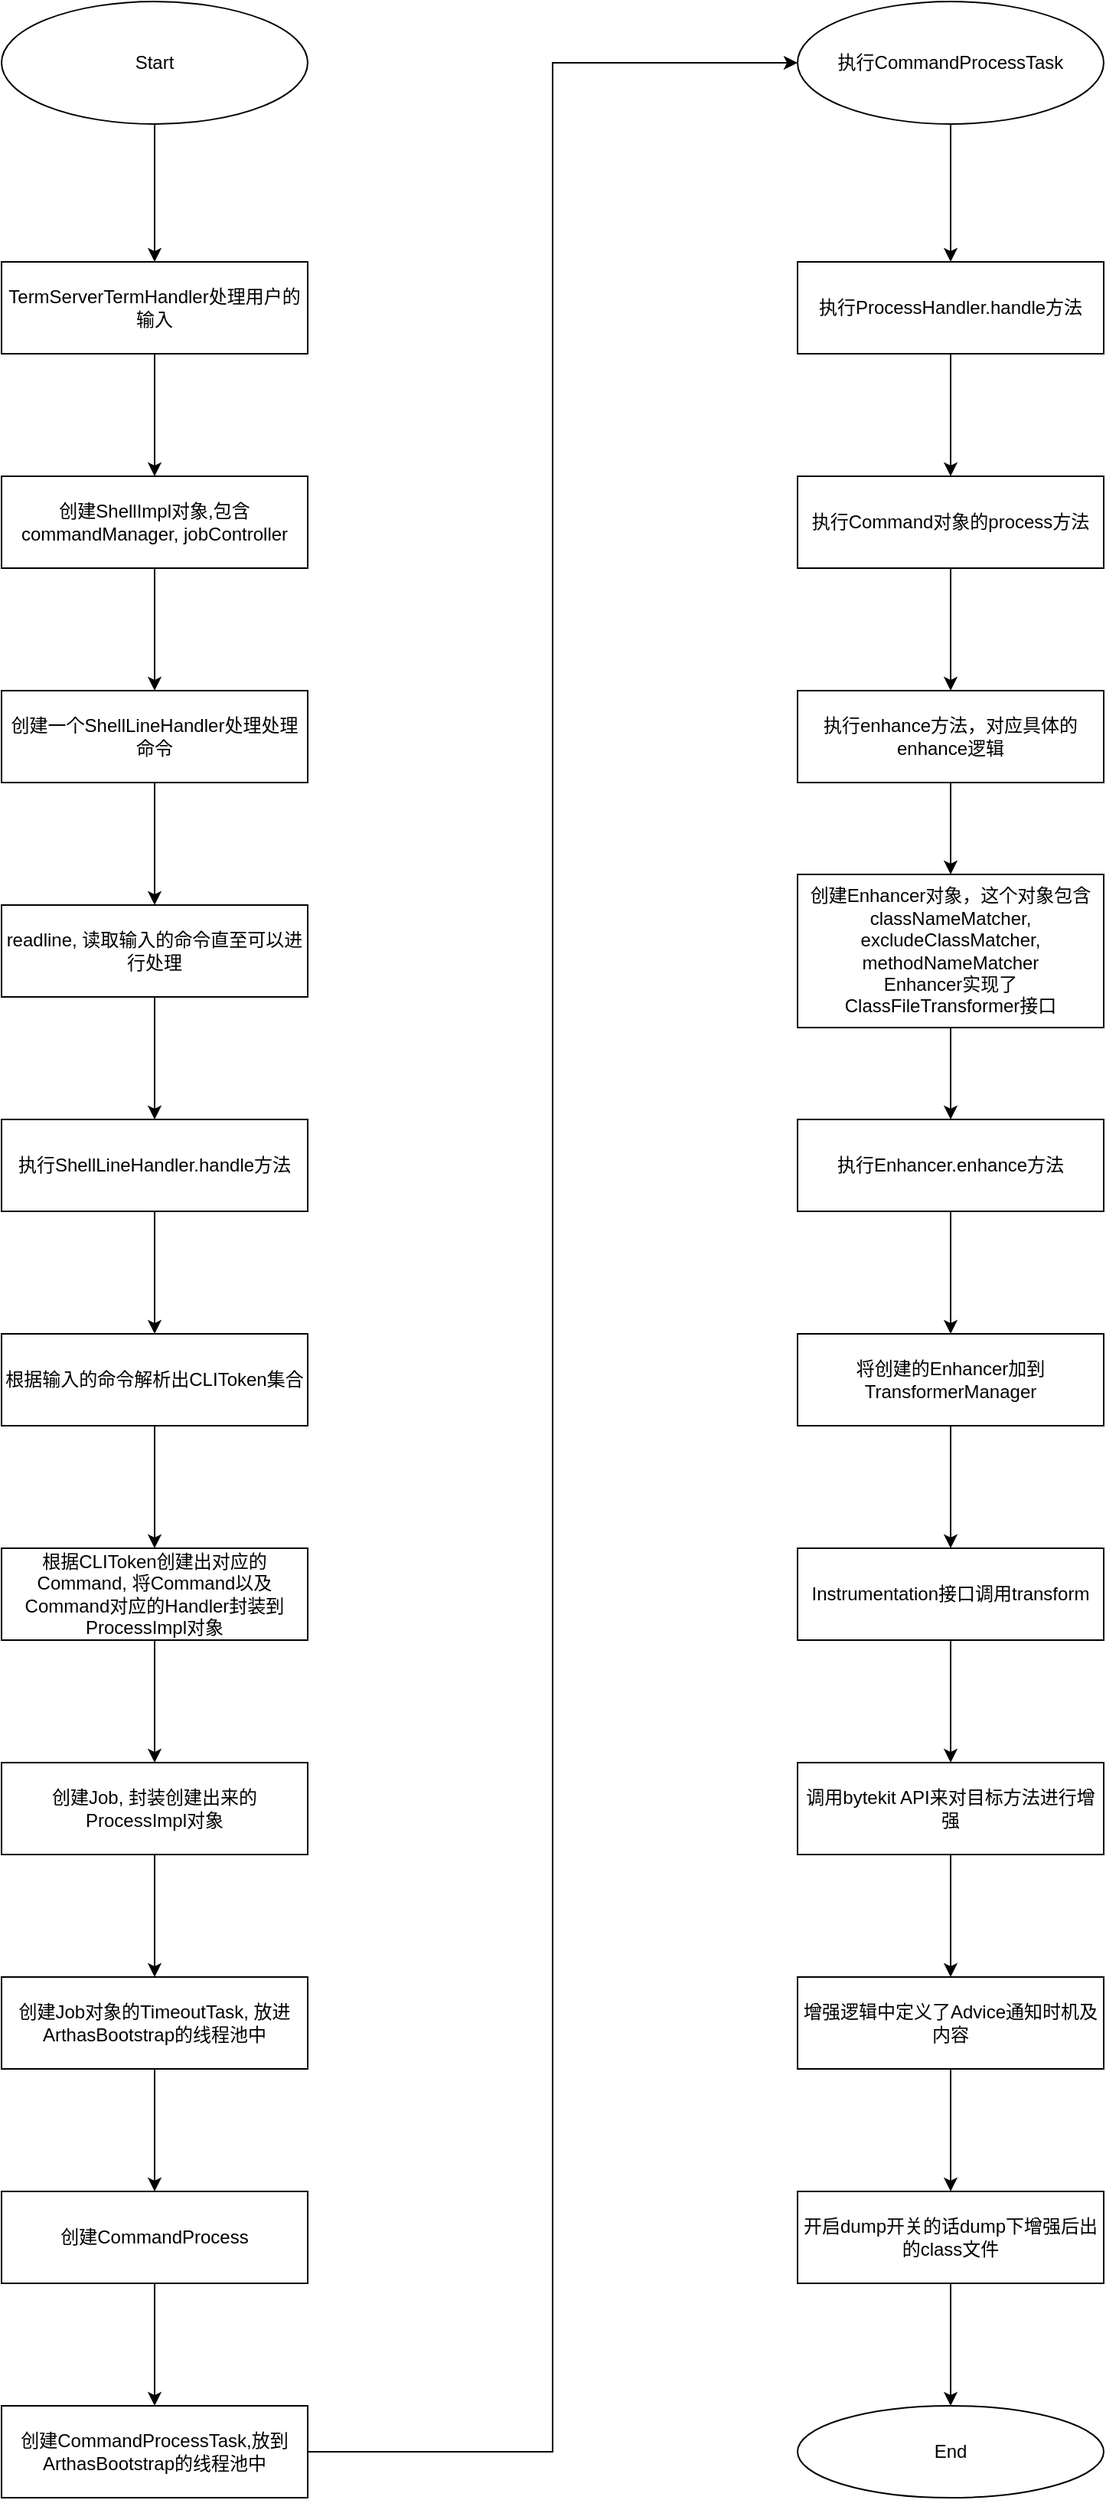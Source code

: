 <mxfile version="18.1.2" type="device"><diagram id="-11nrXywvpwPs9eJPRLT" name="Page-1"><mxGraphModel dx="2844" dy="1588" grid="1" gridSize="10" guides="1" tooltips="1" connect="1" arrows="1" fold="1" page="1" pageScale="1" pageWidth="827" pageHeight="1169" math="0" shadow="0"><root><mxCell id="0"/><mxCell id="1" parent="0"/><mxCell id="bgpJQf_e7ujBuUoW9oX3-3" value="" style="edgeStyle=orthogonalEdgeStyle;rounded=0;orthogonalLoop=1;jettySize=auto;html=1;" edge="1" parent="1" source="bgpJQf_e7ujBuUoW9oX3-1" target="bgpJQf_e7ujBuUoW9oX3-2"><mxGeometry relative="1" as="geometry"/></mxCell><mxCell id="bgpJQf_e7ujBuUoW9oX3-1" value="Start" style="ellipse;whiteSpace=wrap;html=1;" vertex="1" parent="1"><mxGeometry x="80" width="200" height="80" as="geometry"/></mxCell><mxCell id="bgpJQf_e7ujBuUoW9oX3-5" value="" style="edgeStyle=orthogonalEdgeStyle;rounded=0;orthogonalLoop=1;jettySize=auto;html=1;" edge="1" parent="1" source="bgpJQf_e7ujBuUoW9oX3-2" target="bgpJQf_e7ujBuUoW9oX3-4"><mxGeometry relative="1" as="geometry"/></mxCell><mxCell id="bgpJQf_e7ujBuUoW9oX3-2" value="TermServerTermHandler处理用户的输入" style="whiteSpace=wrap;html=1;" vertex="1" parent="1"><mxGeometry x="80" y="170" width="200" height="60" as="geometry"/></mxCell><mxCell id="bgpJQf_e7ujBuUoW9oX3-7" value="" style="edgeStyle=orthogonalEdgeStyle;rounded=0;orthogonalLoop=1;jettySize=auto;html=1;" edge="1" parent="1" source="bgpJQf_e7ujBuUoW9oX3-4" target="bgpJQf_e7ujBuUoW9oX3-6"><mxGeometry relative="1" as="geometry"/></mxCell><mxCell id="bgpJQf_e7ujBuUoW9oX3-4" value="创建ShellImpl对象,包含commandManager, jobController" style="whiteSpace=wrap;html=1;" vertex="1" parent="1"><mxGeometry x="80" y="310" width="200" height="60" as="geometry"/></mxCell><mxCell id="bgpJQf_e7ujBuUoW9oX3-9" value="" style="edgeStyle=orthogonalEdgeStyle;rounded=0;orthogonalLoop=1;jettySize=auto;html=1;" edge="1" parent="1" source="bgpJQf_e7ujBuUoW9oX3-6" target="bgpJQf_e7ujBuUoW9oX3-8"><mxGeometry relative="1" as="geometry"/></mxCell><mxCell id="bgpJQf_e7ujBuUoW9oX3-6" value="创建一个ShellLineHandler处理处理命令" style="whiteSpace=wrap;html=1;" vertex="1" parent="1"><mxGeometry x="80" y="450" width="200" height="60" as="geometry"/></mxCell><mxCell id="bgpJQf_e7ujBuUoW9oX3-11" value="" style="edgeStyle=orthogonalEdgeStyle;rounded=0;orthogonalLoop=1;jettySize=auto;html=1;" edge="1" parent="1" source="bgpJQf_e7ujBuUoW9oX3-8" target="bgpJQf_e7ujBuUoW9oX3-10"><mxGeometry relative="1" as="geometry"/></mxCell><mxCell id="bgpJQf_e7ujBuUoW9oX3-8" value="readline, 读取输入的命令直至可以进行处理" style="whiteSpace=wrap;html=1;" vertex="1" parent="1"><mxGeometry x="80" y="590" width="200" height="60" as="geometry"/></mxCell><mxCell id="bgpJQf_e7ujBuUoW9oX3-13" value="" style="edgeStyle=orthogonalEdgeStyle;rounded=0;orthogonalLoop=1;jettySize=auto;html=1;" edge="1" parent="1" source="bgpJQf_e7ujBuUoW9oX3-10" target="bgpJQf_e7ujBuUoW9oX3-12"><mxGeometry relative="1" as="geometry"/></mxCell><mxCell id="bgpJQf_e7ujBuUoW9oX3-10" value="执行ShellLineHandler.handle方法" style="whiteSpace=wrap;html=1;" vertex="1" parent="1"><mxGeometry x="80" y="730" width="200" height="60" as="geometry"/></mxCell><mxCell id="bgpJQf_e7ujBuUoW9oX3-15" value="" style="edgeStyle=orthogonalEdgeStyle;rounded=0;orthogonalLoop=1;jettySize=auto;html=1;" edge="1" parent="1" source="bgpJQf_e7ujBuUoW9oX3-12" target="bgpJQf_e7ujBuUoW9oX3-14"><mxGeometry relative="1" as="geometry"/></mxCell><mxCell id="bgpJQf_e7ujBuUoW9oX3-12" value="根据输入的命令解析出CLIToken集合" style="whiteSpace=wrap;html=1;" vertex="1" parent="1"><mxGeometry x="80" y="870" width="200" height="60" as="geometry"/></mxCell><mxCell id="bgpJQf_e7ujBuUoW9oX3-17" value="" style="edgeStyle=orthogonalEdgeStyle;rounded=0;orthogonalLoop=1;jettySize=auto;html=1;" edge="1" parent="1" source="bgpJQf_e7ujBuUoW9oX3-14" target="bgpJQf_e7ujBuUoW9oX3-16"><mxGeometry relative="1" as="geometry"/></mxCell><mxCell id="bgpJQf_e7ujBuUoW9oX3-14" value="根据CLIToken创建出对应的Command, 将Command以及Command对应的Handler封装到ProcessImpl对象" style="whiteSpace=wrap;html=1;" vertex="1" parent="1"><mxGeometry x="80" y="1010" width="200" height="60" as="geometry"/></mxCell><mxCell id="bgpJQf_e7ujBuUoW9oX3-19" value="" style="edgeStyle=orthogonalEdgeStyle;rounded=0;orthogonalLoop=1;jettySize=auto;html=1;" edge="1" parent="1" source="bgpJQf_e7ujBuUoW9oX3-16" target="bgpJQf_e7ujBuUoW9oX3-18"><mxGeometry relative="1" as="geometry"/></mxCell><mxCell id="bgpJQf_e7ujBuUoW9oX3-16" value="创建Job, 封装创建出来的ProcessImpl对象" style="whiteSpace=wrap;html=1;" vertex="1" parent="1"><mxGeometry x="80" y="1150" width="200" height="60" as="geometry"/></mxCell><mxCell id="bgpJQf_e7ujBuUoW9oX3-21" value="" style="edgeStyle=orthogonalEdgeStyle;rounded=0;orthogonalLoop=1;jettySize=auto;html=1;" edge="1" parent="1" source="bgpJQf_e7ujBuUoW9oX3-18" target="bgpJQf_e7ujBuUoW9oX3-20"><mxGeometry relative="1" as="geometry"/></mxCell><mxCell id="bgpJQf_e7ujBuUoW9oX3-18" value="创建Job对象的TimeoutTask, 放进ArthasBootstrap的线程池中" style="whiteSpace=wrap;html=1;" vertex="1" parent="1"><mxGeometry x="80" y="1290" width="200" height="60" as="geometry"/></mxCell><mxCell id="bgpJQf_e7ujBuUoW9oX3-23" value="" style="edgeStyle=orthogonalEdgeStyle;rounded=0;orthogonalLoop=1;jettySize=auto;html=1;" edge="1" parent="1" source="bgpJQf_e7ujBuUoW9oX3-20" target="bgpJQf_e7ujBuUoW9oX3-22"><mxGeometry relative="1" as="geometry"/></mxCell><mxCell id="bgpJQf_e7ujBuUoW9oX3-20" value="创建CommandProcess" style="whiteSpace=wrap;html=1;" vertex="1" parent="1"><mxGeometry x="80" y="1430" width="200" height="60" as="geometry"/></mxCell><mxCell id="bgpJQf_e7ujBuUoW9oX3-22" value="创建CommandProcessTask,放到ArthasBootstrap的线程池中" style="whiteSpace=wrap;html=1;" vertex="1" parent="1"><mxGeometry x="80" y="1570" width="200" height="60" as="geometry"/></mxCell><mxCell id="bgpJQf_e7ujBuUoW9oX3-26" value="" style="edgeStyle=orthogonalEdgeStyle;rounded=0;orthogonalLoop=1;jettySize=auto;html=1;" edge="1" parent="1" source="bgpJQf_e7ujBuUoW9oX3-24" target="bgpJQf_e7ujBuUoW9oX3-25"><mxGeometry relative="1" as="geometry"/></mxCell><mxCell id="bgpJQf_e7ujBuUoW9oX3-24" value="执行CommandProcessTask" style="ellipse;whiteSpace=wrap;html=1;" vertex="1" parent="1"><mxGeometry x="600" width="200" height="80" as="geometry"/></mxCell><mxCell id="bgpJQf_e7ujBuUoW9oX3-28" value="" style="edgeStyle=orthogonalEdgeStyle;rounded=0;orthogonalLoop=1;jettySize=auto;html=1;" edge="1" parent="1" source="bgpJQf_e7ujBuUoW9oX3-25" target="bgpJQf_e7ujBuUoW9oX3-27"><mxGeometry relative="1" as="geometry"/></mxCell><mxCell id="bgpJQf_e7ujBuUoW9oX3-25" value="执行ProcessHandler.handle方法" style="whiteSpace=wrap;html=1;" vertex="1" parent="1"><mxGeometry x="600" y="170" width="200" height="60" as="geometry"/></mxCell><mxCell id="bgpJQf_e7ujBuUoW9oX3-30" value="" style="edgeStyle=orthogonalEdgeStyle;rounded=0;orthogonalLoop=1;jettySize=auto;html=1;" edge="1" parent="1" source="bgpJQf_e7ujBuUoW9oX3-27" target="bgpJQf_e7ujBuUoW9oX3-29"><mxGeometry relative="1" as="geometry"/></mxCell><mxCell id="bgpJQf_e7ujBuUoW9oX3-27" value="执行Command对象的process方法" style="whiteSpace=wrap;html=1;" vertex="1" parent="1"><mxGeometry x="600" y="310" width="200" height="60" as="geometry"/></mxCell><mxCell id="bgpJQf_e7ujBuUoW9oX3-32" value="" style="edgeStyle=orthogonalEdgeStyle;rounded=0;orthogonalLoop=1;jettySize=auto;html=1;" edge="1" parent="1" source="bgpJQf_e7ujBuUoW9oX3-29" target="bgpJQf_e7ujBuUoW9oX3-31"><mxGeometry relative="1" as="geometry"/></mxCell><mxCell id="bgpJQf_e7ujBuUoW9oX3-29" value="执行enhance方法，对应具体的enhance逻辑" style="whiteSpace=wrap;html=1;" vertex="1" parent="1"><mxGeometry x="600" y="450" width="200" height="60" as="geometry"/></mxCell><mxCell id="bgpJQf_e7ujBuUoW9oX3-34" value="" style="edgeStyle=orthogonalEdgeStyle;rounded=0;orthogonalLoop=1;jettySize=auto;html=1;" edge="1" parent="1" source="bgpJQf_e7ujBuUoW9oX3-31" target="bgpJQf_e7ujBuUoW9oX3-33"><mxGeometry relative="1" as="geometry"/></mxCell><mxCell id="bgpJQf_e7ujBuUoW9oX3-31" value="创建Enhancer对象，这个对象包含classNameMatcher,&lt;br&gt;excludeClassMatcher,&lt;br&gt;methodNameMatcher&lt;br&gt;Enhancer实现了&lt;br&gt;ClassFileTransformer接口" style="whiteSpace=wrap;html=1;" vertex="1" parent="1"><mxGeometry x="600" y="570" width="200" height="100" as="geometry"/></mxCell><mxCell id="bgpJQf_e7ujBuUoW9oX3-36" value="" style="edgeStyle=orthogonalEdgeStyle;rounded=0;orthogonalLoop=1;jettySize=auto;html=1;" edge="1" parent="1" source="bgpJQf_e7ujBuUoW9oX3-33" target="bgpJQf_e7ujBuUoW9oX3-35"><mxGeometry relative="1" as="geometry"/></mxCell><mxCell id="bgpJQf_e7ujBuUoW9oX3-33" value="执行Enhancer.enhance方法" style="whiteSpace=wrap;html=1;" vertex="1" parent="1"><mxGeometry x="600" y="730" width="200" height="60" as="geometry"/></mxCell><mxCell id="bgpJQf_e7ujBuUoW9oX3-38" value="" style="edgeStyle=orthogonalEdgeStyle;rounded=0;orthogonalLoop=1;jettySize=auto;html=1;" edge="1" parent="1" source="bgpJQf_e7ujBuUoW9oX3-35" target="bgpJQf_e7ujBuUoW9oX3-37"><mxGeometry relative="1" as="geometry"/></mxCell><mxCell id="bgpJQf_e7ujBuUoW9oX3-35" value="将创建的Enhancer加到TransformerManager" style="whiteSpace=wrap;html=1;" vertex="1" parent="1"><mxGeometry x="600" y="870" width="200" height="60" as="geometry"/></mxCell><mxCell id="bgpJQf_e7ujBuUoW9oX3-40" value="" style="edgeStyle=orthogonalEdgeStyle;rounded=0;orthogonalLoop=1;jettySize=auto;html=1;" edge="1" parent="1" source="bgpJQf_e7ujBuUoW9oX3-37" target="bgpJQf_e7ujBuUoW9oX3-39"><mxGeometry relative="1" as="geometry"/></mxCell><mxCell id="bgpJQf_e7ujBuUoW9oX3-37" value="Instrumentation接口调用transform" style="whiteSpace=wrap;html=1;" vertex="1" parent="1"><mxGeometry x="600" y="1010" width="200" height="60" as="geometry"/></mxCell><mxCell id="bgpJQf_e7ujBuUoW9oX3-42" value="" style="edgeStyle=orthogonalEdgeStyle;rounded=0;orthogonalLoop=1;jettySize=auto;html=1;" edge="1" parent="1" source="bgpJQf_e7ujBuUoW9oX3-39" target="bgpJQf_e7ujBuUoW9oX3-41"><mxGeometry relative="1" as="geometry"/></mxCell><mxCell id="bgpJQf_e7ujBuUoW9oX3-39" value="调用bytekit API来对目标方法进行增强" style="whiteSpace=wrap;html=1;" vertex="1" parent="1"><mxGeometry x="600" y="1150" width="200" height="60" as="geometry"/></mxCell><mxCell id="bgpJQf_e7ujBuUoW9oX3-44" value="" style="edgeStyle=orthogonalEdgeStyle;rounded=0;orthogonalLoop=1;jettySize=auto;html=1;" edge="1" parent="1" source="bgpJQf_e7ujBuUoW9oX3-41" target="bgpJQf_e7ujBuUoW9oX3-43"><mxGeometry relative="1" as="geometry"/></mxCell><mxCell id="bgpJQf_e7ujBuUoW9oX3-41" value="增强逻辑中定义了Advice通知时机及内容" style="whiteSpace=wrap;html=1;" vertex="1" parent="1"><mxGeometry x="600" y="1290" width="200" height="60" as="geometry"/></mxCell><mxCell id="bgpJQf_e7ujBuUoW9oX3-46" value="" style="edgeStyle=orthogonalEdgeStyle;rounded=0;orthogonalLoop=1;jettySize=auto;html=1;" edge="1" parent="1" source="bgpJQf_e7ujBuUoW9oX3-43" target="bgpJQf_e7ujBuUoW9oX3-45"><mxGeometry relative="1" as="geometry"/></mxCell><mxCell id="bgpJQf_e7ujBuUoW9oX3-43" value="开启dump开关的话dump下增强后出的class文件" style="whiteSpace=wrap;html=1;" vertex="1" parent="1"><mxGeometry x="600" y="1430" width="200" height="60" as="geometry"/></mxCell><mxCell id="bgpJQf_e7ujBuUoW9oX3-45" value="End" style="ellipse;whiteSpace=wrap;html=1;" vertex="1" parent="1"><mxGeometry x="600" y="1570" width="200" height="60" as="geometry"/></mxCell><mxCell id="bgpJQf_e7ujBuUoW9oX3-49" value="" style="endArrow=classic;html=1;rounded=0;exitX=1;exitY=0.5;exitDx=0;exitDy=0;entryX=0;entryY=0.5;entryDx=0;entryDy=0;" edge="1" parent="1" source="bgpJQf_e7ujBuUoW9oX3-22" target="bgpJQf_e7ujBuUoW9oX3-24"><mxGeometry width="50" height="50" relative="1" as="geometry"><mxPoint x="-200" y="870" as="sourcePoint"/><mxPoint x="-150" y="820" as="targetPoint"/><Array as="points"><mxPoint x="440" y="1600"/><mxPoint x="440" y="40"/></Array></mxGeometry></mxCell></root></mxGraphModel></diagram></mxfile>